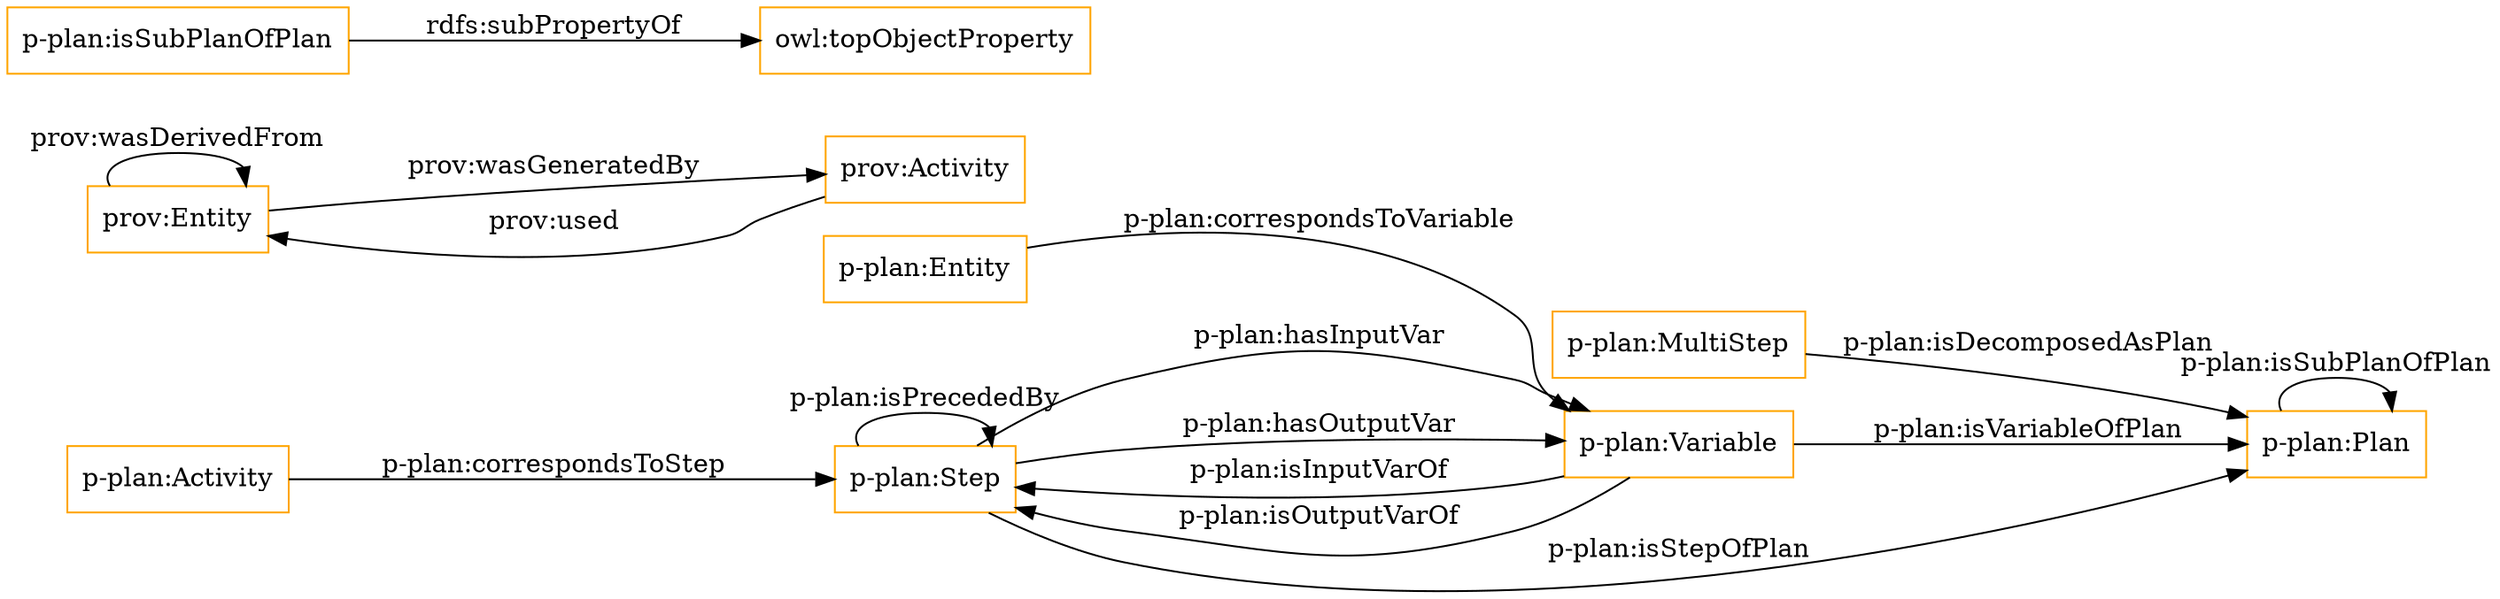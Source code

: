 digraph ar2dtool_diagram { 
rankdir=LR;
size="1501"
node [shape = rectangle, color="orange"]; "p-plan:MultiStep" "p-plan:Activity" "p-plan:Step" "p-plan:Entity" "prov:Entity" "p-plan:Plan" "prov:Activity" "p-plan:Variable" ; /*classes style*/
	"p-plan:isSubPlanOfPlan" -> "owl:topObjectProperty" [ label = "rdfs:subPropertyOf" ];
	"p-plan:Plan" -> "p-plan:Plan" [ label = "p-plan:isSubPlanOfPlan" ];
	"prov:Entity" -> "prov:Entity" [ label = "prov:wasDerivedFrom" ];
	"p-plan:Step" -> "p-plan:Plan" [ label = "p-plan:isStepOfPlan" ];
	"prov:Entity" -> "prov:Activity" [ label = "prov:wasGeneratedBy" ];
	"p-plan:Variable" -> "p-plan:Plan" [ label = "p-plan:isVariableOfPlan" ];
	"p-plan:Step" -> "p-plan:Variable" [ label = "p-plan:hasInputVar" ];
	"p-plan:Step" -> "p-plan:Step" [ label = "p-plan:isPrecededBy" ];
	"p-plan:MultiStep" -> "p-plan:Plan" [ label = "p-plan:isDecomposedAsPlan" ];
	"p-plan:Step" -> "p-plan:Variable" [ label = "p-plan:hasOutputVar" ];
	"p-plan:Activity" -> "p-plan:Step" [ label = "p-plan:correspondsToStep" ];
	"p-plan:Entity" -> "p-plan:Variable" [ label = "p-plan:correspondsToVariable" ];
	"prov:Activity" -> "prov:Entity" [ label = "prov:used" ];
	"p-plan:Variable" -> "p-plan:Step" [ label = "p-plan:isInputVarOf" ];
	"p-plan:Variable" -> "p-plan:Step" [ label = "p-plan:isOutputVarOf" ];

}
